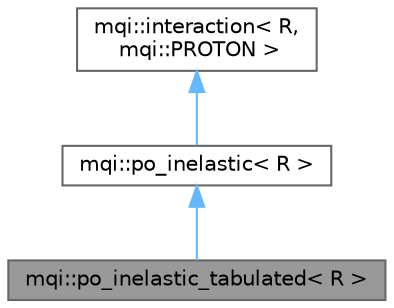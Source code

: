 digraph "mqi::po_inelastic_tabulated&lt; R &gt;"
{
 // LATEX_PDF_SIZE
  bgcolor="transparent";
  edge [fontname=Helvetica,fontsize=10,labelfontname=Helvetica,labelfontsize=10];
  node [fontname=Helvetica,fontsize=10,shape=box,height=0.2,width=0.4];
  Node1 [id="Node000001",label="mqi::po_inelastic_tabulated\< R \>",height=0.2,width=0.4,color="gray40", fillcolor="grey60", style="filled", fontcolor="black",tooltip="Represents p-O inelastic interaction using tabulated cross-section data."];
  Node2 -> Node1 [id="edge1_Node000001_Node000002",dir="back",color="steelblue1",style="solid",tooltip=" "];
  Node2 [id="Node000002",label="mqi::po_inelastic\< R \>",height=0.2,width=0.4,color="gray40", fillcolor="white", style="filled",URL="$classmqi_1_1po__inelastic.html",tooltip="Represents the inelastic interaction between a proton and an oxygen nucleus."];
  Node3 -> Node2 [id="edge2_Node000002_Node000003",dir="back",color="steelblue1",style="solid",tooltip=" "];
  Node3 [id="Node000003",label="mqi::interaction\< R,\l mqi::PROTON \>",height=0.2,width=0.4,color="gray40", fillcolor="white", style="filled",URL="$classmqi_1_1interaction.html",tooltip=" "];
}
